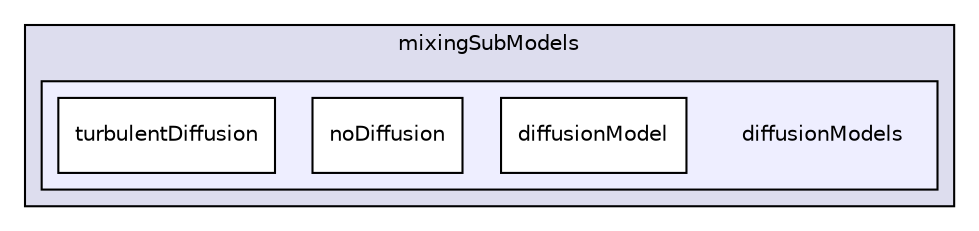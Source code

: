 digraph "/home/alberto/OpenFOAM-dev/albertop-dev/applications/development/OpenQBMM-dev/OpenQBMM-dev/src/quadratureMethods/mixingModels/mixingSubModels/diffusionModels" {
  bgcolor=transparent;
  compound=true
  node [ fontsize="10", fontname="Helvetica"];
  edge [ labelfontsize="10", labelfontname="Helvetica"];
  subgraph clusterdir_539dba81f8842818b6ef6a8173fe4809 {
    graph [ bgcolor="#ddddee", pencolor="black", label="mixingSubModels" fontname="Helvetica", fontsize="10", URL="dir_539dba81f8842818b6ef6a8173fe4809.html"]
  subgraph clusterdir_1d3315f5c4f20127508dcb3956b7dded {
    graph [ bgcolor="#eeeeff", pencolor="black", label="" URL="dir_1d3315f5c4f20127508dcb3956b7dded.html"];
    dir_1d3315f5c4f20127508dcb3956b7dded [shape=plaintext label="diffusionModels"];
    dir_a7b67063ef0a79331b60f883b8842f61 [shape=box label="diffusionModel" color="black" fillcolor="white" style="filled" URL="dir_a7b67063ef0a79331b60f883b8842f61.html"];
    dir_8fb106bd17a1df5e6edf6f5a9a6f1bd2 [shape=box label="noDiffusion" color="black" fillcolor="white" style="filled" URL="dir_8fb106bd17a1df5e6edf6f5a9a6f1bd2.html"];
    dir_be2502987bb4544b322a7295aa8e4095 [shape=box label="turbulentDiffusion" color="black" fillcolor="white" style="filled" URL="dir_be2502987bb4544b322a7295aa8e4095.html"];
  }
  }
}
